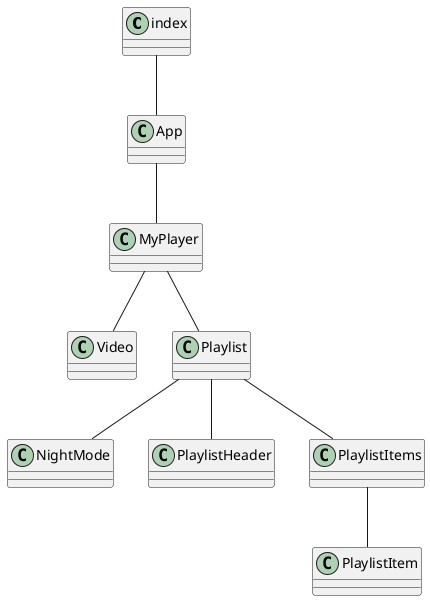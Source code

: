 @startuml

index -- App
App -- MyPlayer
MyPlayer -- Video
MyPlayer -- Playlist
Playlist -- NightMode
Playlist -- PlaylistHeader
Playlist -- PlaylistItems
PlaylistItems -- PlaylistItem

@enduml